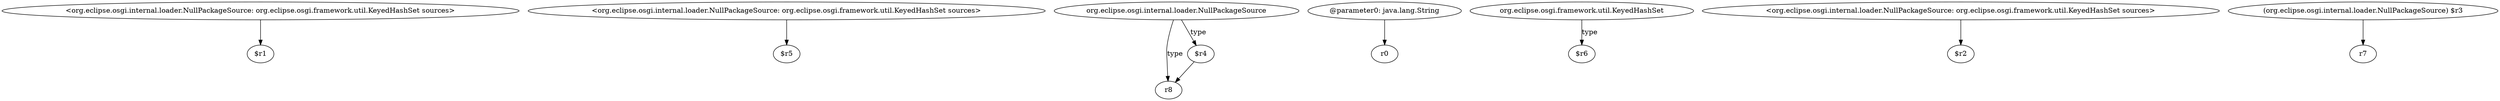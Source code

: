 digraph g {
0[label="<org.eclipse.osgi.internal.loader.NullPackageSource: org.eclipse.osgi.framework.util.KeyedHashSet sources>"]
1[label="$r1"]
0->1[label=""]
2[label="<org.eclipse.osgi.internal.loader.NullPackageSource: org.eclipse.osgi.framework.util.KeyedHashSet sources>"]
3[label="$r5"]
2->3[label=""]
4[label="org.eclipse.osgi.internal.loader.NullPackageSource"]
5[label="r8"]
4->5[label="type"]
6[label="@parameter0: java.lang.String"]
7[label="r0"]
6->7[label=""]
8[label="org.eclipse.osgi.framework.util.KeyedHashSet"]
9[label="$r6"]
8->9[label="type"]
10[label="<org.eclipse.osgi.internal.loader.NullPackageSource: org.eclipse.osgi.framework.util.KeyedHashSet sources>"]
11[label="$r2"]
10->11[label=""]
12[label="(org.eclipse.osgi.internal.loader.NullPackageSource) $r3"]
13[label="r7"]
12->13[label=""]
14[label="$r4"]
14->5[label=""]
4->14[label="type"]
}